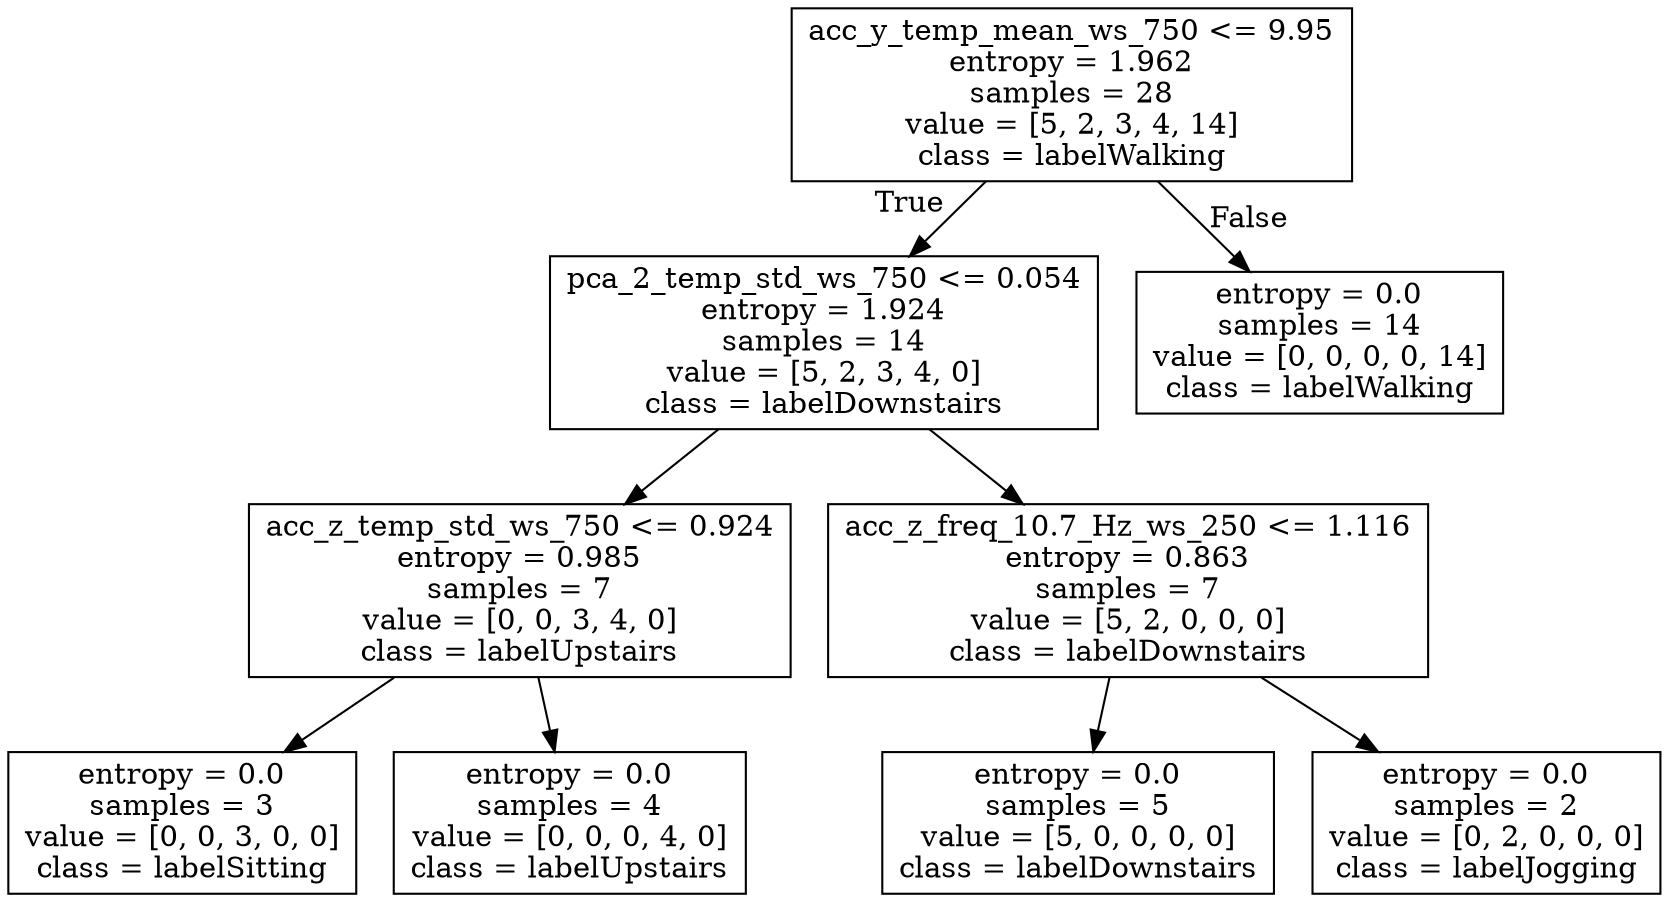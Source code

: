 digraph Tree {
node [shape=box] ;
0 [label="acc_y_temp_mean_ws_750 <= 9.95\nentropy = 1.962\nsamples = 28\nvalue = [5, 2, 3, 4, 14]\nclass = labelWalking"] ;
1 [label="pca_2_temp_std_ws_750 <= 0.054\nentropy = 1.924\nsamples = 14\nvalue = [5, 2, 3, 4, 0]\nclass = labelDownstairs"] ;
0 -> 1 [labeldistance=2.5, labelangle=45, headlabel="True"] ;
2 [label="acc_z_temp_std_ws_750 <= 0.924\nentropy = 0.985\nsamples = 7\nvalue = [0, 0, 3, 4, 0]\nclass = labelUpstairs"] ;
1 -> 2 ;
3 [label="entropy = 0.0\nsamples = 3\nvalue = [0, 0, 3, 0, 0]\nclass = labelSitting"] ;
2 -> 3 ;
4 [label="entropy = 0.0\nsamples = 4\nvalue = [0, 0, 0, 4, 0]\nclass = labelUpstairs"] ;
2 -> 4 ;
5 [label="acc_z_freq_10.7_Hz_ws_250 <= 1.116\nentropy = 0.863\nsamples = 7\nvalue = [5, 2, 0, 0, 0]\nclass = labelDownstairs"] ;
1 -> 5 ;
6 [label="entropy = 0.0\nsamples = 5\nvalue = [5, 0, 0, 0, 0]\nclass = labelDownstairs"] ;
5 -> 6 ;
7 [label="entropy = 0.0\nsamples = 2\nvalue = [0, 2, 0, 0, 0]\nclass = labelJogging"] ;
5 -> 7 ;
8 [label="entropy = 0.0\nsamples = 14\nvalue = [0, 0, 0, 0, 14]\nclass = labelWalking"] ;
0 -> 8 [labeldistance=2.5, labelangle=-45, headlabel="False"] ;
}